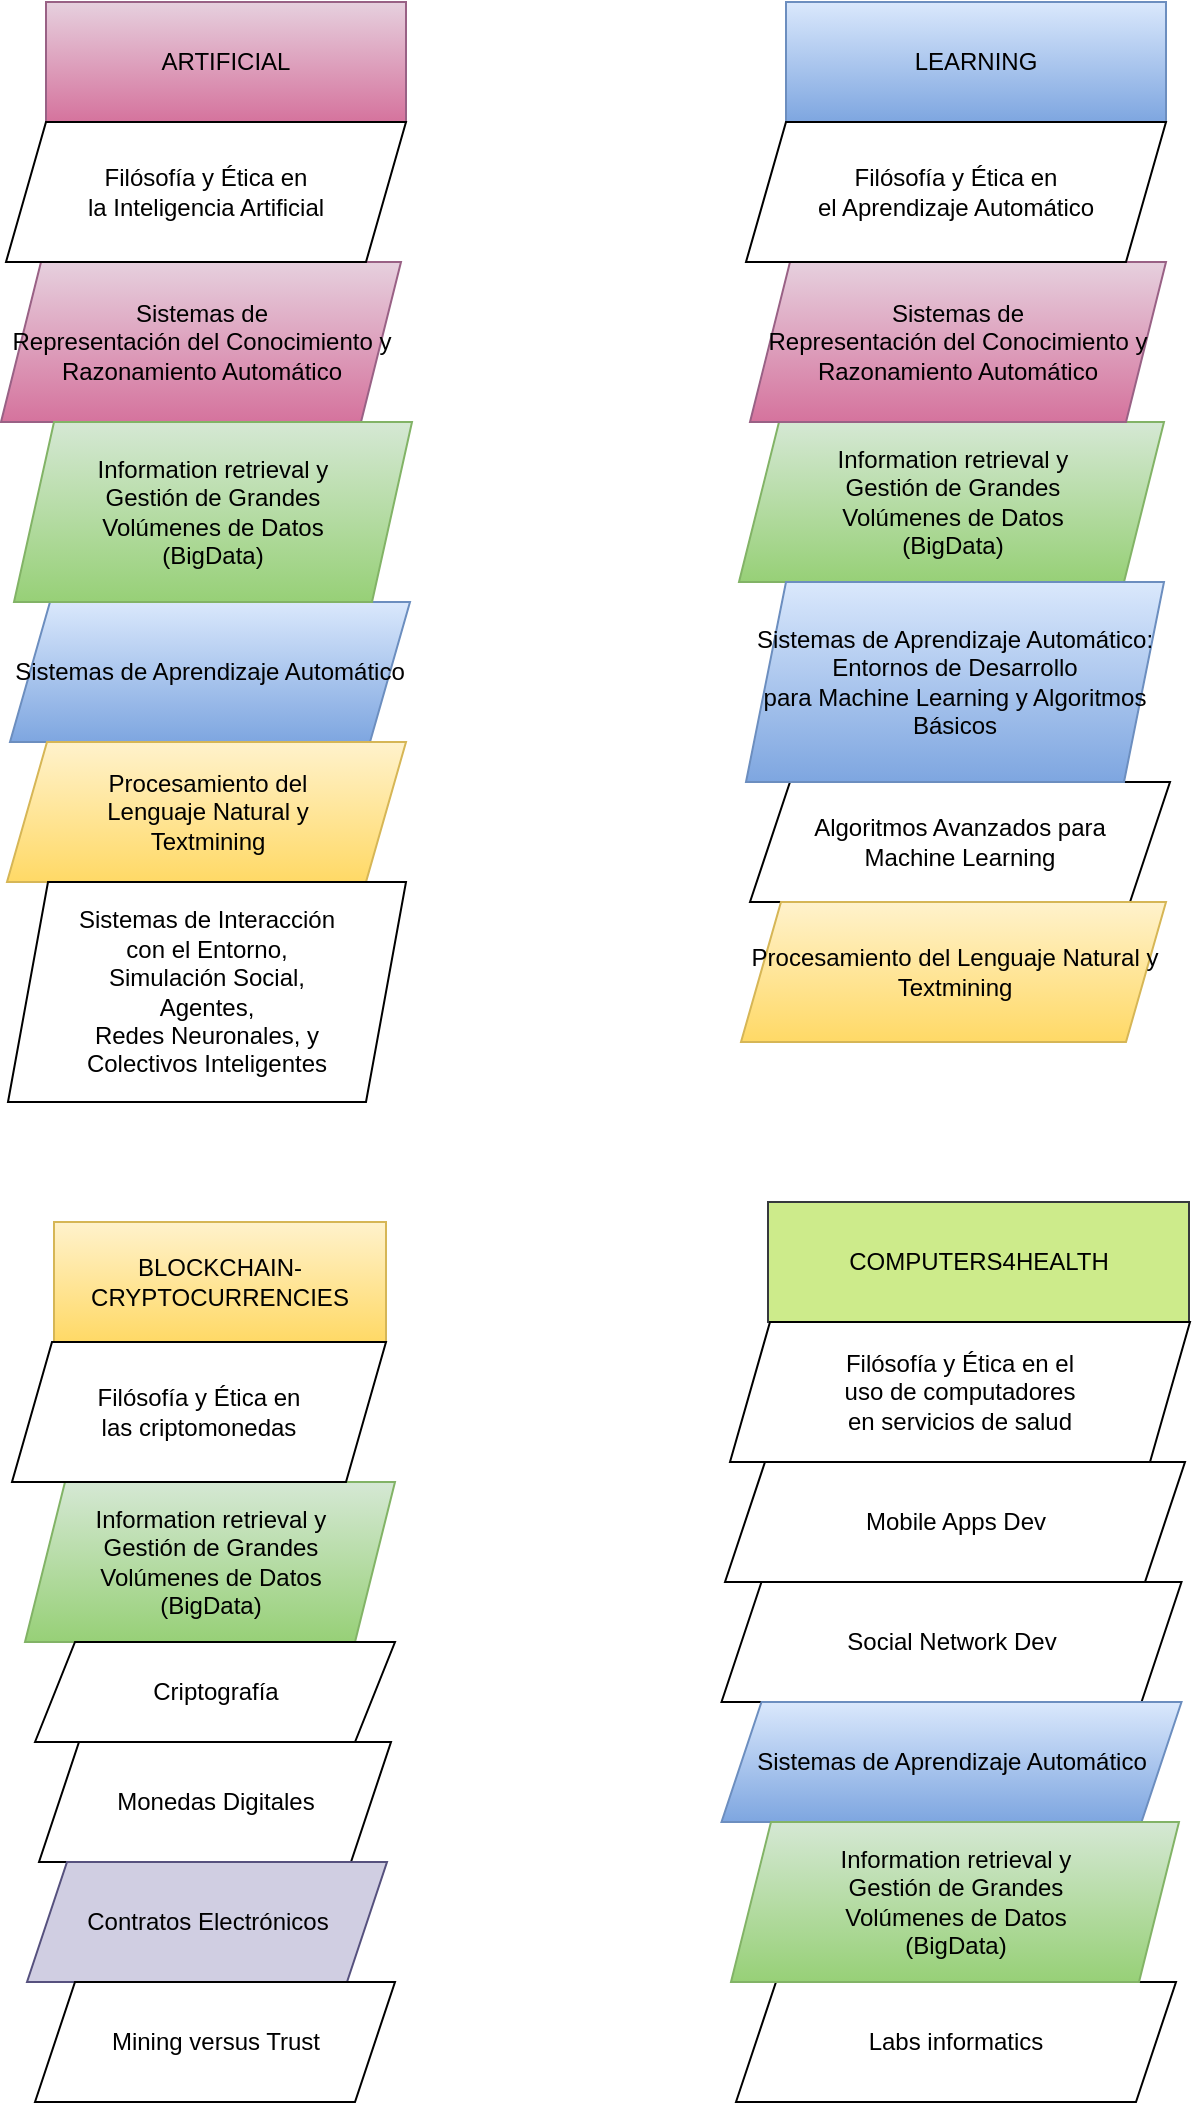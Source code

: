 <mxfile version="14.8.5" type="github">
  <diagram id="p7oysk6ndTNmlZGjdjdw" name="Page-1">
    <mxGraphModel dx="1422" dy="793" grid="1" gridSize="10" guides="1" tooltips="1" connect="1" arrows="1" fold="1" page="1" pageScale="1" pageWidth="827" pageHeight="1169" math="0" shadow="0">
      <root>
        <mxCell id="0" />
        <mxCell id="1" parent="0" />
        <mxCell id="ecHuSdsquGclo5wVPDqu-1" value="ARTIFICIAL" style="rounded=0;whiteSpace=wrap;html=1;gradientColor=#d5739d;fillColor=#e6d0de;strokeColor=#996185;" parent="1" vertex="1">
          <mxGeometry x="150" y="40" width="180" height="60" as="geometry" />
        </mxCell>
        <mxCell id="ecHuSdsquGclo5wVPDqu-2" value="&lt;div&gt;Sistemas de &lt;br&gt;&lt;/div&gt;&lt;div&gt;Representación del Conocimiento y &lt;br&gt;&lt;/div&gt;&lt;div&gt;Razonamiento Automático &lt;br&gt;&lt;/div&gt;" style="shape=parallelogram;perimeter=parallelogramPerimeter;whiteSpace=wrap;html=1;fixedSize=1;gradientColor=#d5739d;fillColor=#e6d0de;strokeColor=#996185;" parent="1" vertex="1">
          <mxGeometry x="127.5" y="170" width="200" height="80" as="geometry" />
        </mxCell>
        <mxCell id="F7p95SuBvXbChNVBSlAI-1" value="Sistemas de Aprendizaje Automático" style="shape=parallelogram;perimeter=parallelogramPerimeter;whiteSpace=wrap;html=1;fixedSize=1;gradientColor=#7ea6e0;fillColor=#dae8fc;strokeColor=#6c8ebf;" parent="1" vertex="1">
          <mxGeometry x="132" y="340" width="200" height="70" as="geometry" />
        </mxCell>
        <mxCell id="F7p95SuBvXbChNVBSlAI-3" value="&lt;div&gt;Procesamiento del&lt;/div&gt;&lt;div&gt; Lenguaje Natural y&lt;/div&gt;&lt;div&gt;Textmining&lt;br&gt;&lt;/div&gt;" style="shape=parallelogram;perimeter=parallelogramPerimeter;whiteSpace=wrap;html=1;fixedSize=1;gradientColor=#ffd966;fillColor=#fff2cc;strokeColor=#d6b656;" parent="1" vertex="1">
          <mxGeometry x="130.5" y="410" width="199.5" height="70" as="geometry" />
        </mxCell>
        <mxCell id="F7p95SuBvXbChNVBSlAI-4" value="&lt;div&gt;Sistemas de Interacción&lt;/div&gt;&lt;div&gt;con el Entorno,&lt;br&gt;&lt;/div&gt;&lt;div&gt;Simulación Social, &lt;br&gt;&lt;/div&gt;&lt;div&gt;Agentes, &lt;br&gt;&lt;/div&gt;&lt;div&gt;Redes Neuronales, y &lt;br&gt;&lt;/div&gt;&lt;div&gt;Colectivos Inteligentes&lt;br&gt;&lt;/div&gt;" style="shape=parallelogram;perimeter=parallelogramPerimeter;whiteSpace=wrap;html=1;fixedSize=1;" parent="1" vertex="1">
          <mxGeometry x="131" y="480" width="199" height="110" as="geometry" />
        </mxCell>
        <mxCell id="w5-nC1y-dMxMbd4l77DF-1" value="BLOCKCHAIN-CRYPTOCURRENCIES" style="rounded=0;whiteSpace=wrap;html=1;fillColor=#fff2cc;strokeColor=#d6b656;gradientColor=#ffd966;" parent="1" vertex="1">
          <mxGeometry x="154" y="650" width="166" height="60" as="geometry" />
        </mxCell>
        <mxCell id="w5-nC1y-dMxMbd4l77DF-2" value="&lt;div&gt;Information retrieval y&lt;br&gt;&lt;/div&gt;&lt;div&gt;Gestión de Grandes &lt;br&gt;&lt;/div&gt;&lt;div&gt;Volúmenes de Datos&lt;/div&gt;(BigData)" style="shape=parallelogram;perimeter=parallelogramPerimeter;whiteSpace=wrap;html=1;fixedSize=1;gradientColor=#97d077;fillColor=#d5e8d4;strokeColor=#82b366;" parent="1" vertex="1">
          <mxGeometry x="139.5" y="780" width="185" height="80" as="geometry" />
        </mxCell>
        <mxCell id="w5-nC1y-dMxMbd4l77DF-3" value="Criptografía" style="shape=parallelogram;perimeter=parallelogramPerimeter;whiteSpace=wrap;html=1;fixedSize=1;" parent="1" vertex="1">
          <mxGeometry x="144.5" y="860" width="180" height="50" as="geometry" />
        </mxCell>
        <mxCell id="w5-nC1y-dMxMbd4l77DF-8" value="Monedas Digitales" style="shape=parallelogram;perimeter=parallelogramPerimeter;whiteSpace=wrap;html=1;fixedSize=1;" parent="1" vertex="1">
          <mxGeometry x="146.5" y="910" width="176" height="60" as="geometry" />
        </mxCell>
        <mxCell id="w5-nC1y-dMxMbd4l77DF-9" value="Contratos Electrónicos" style="shape=parallelogram;perimeter=parallelogramPerimeter;whiteSpace=wrap;html=1;fixedSize=1;fillColor=#d0cee2;strokeColor=#56517e;" parent="1" vertex="1">
          <mxGeometry x="140.5" y="970" width="180" height="60" as="geometry" />
        </mxCell>
        <mxCell id="w5-nC1y-dMxMbd4l77DF-10" value="Mining versus Trust" style="shape=parallelogram;perimeter=parallelogramPerimeter;whiteSpace=wrap;html=1;fixedSize=1;" parent="1" vertex="1">
          <mxGeometry x="144.5" y="1030" width="180" height="60" as="geometry" />
        </mxCell>
        <mxCell id="w5-nC1y-dMxMbd4l77DF-12" value="LEARNING" style="rounded=0;whiteSpace=wrap;html=1;gradientColor=#7ea6e0;fillColor=#dae8fc;strokeColor=#6c8ebf;" parent="1" vertex="1">
          <mxGeometry x="520" y="40" width="190" height="60" as="geometry" />
        </mxCell>
        <mxCell id="w5-nC1y-dMxMbd4l77DF-14" value="&lt;div&gt;&lt;br&gt;&lt;/div&gt;&lt;div&gt;Information retrieval y &lt;br&gt;&lt;/div&gt;&lt;div&gt;Gestión de Grandes &lt;br&gt;&lt;/div&gt;&lt;div&gt;Volúmenes de Datos&lt;/div&gt;&lt;div&gt;(BigData)&lt;br&gt;&lt;/div&gt;&lt;div&gt;&lt;br&gt;&lt;/div&gt;" style="shape=parallelogram;perimeter=parallelogramPerimeter;whiteSpace=wrap;html=1;fixedSize=1;gradientColor=#97d077;fillColor=#d5e8d4;strokeColor=#82b366;" parent="1" vertex="1">
          <mxGeometry x="496.5" y="250" width="212.5" height="80" as="geometry" />
        </mxCell>
        <mxCell id="w5-nC1y-dMxMbd4l77DF-17" value="&lt;div&gt;&lt;br&gt;&lt;/div&gt;&lt;div&gt;Algoritmos Avanzados para &lt;br&gt;&lt;/div&gt;&lt;div&gt;Machine Learning&lt;/div&gt;&lt;div&gt;&lt;br&gt;&lt;/div&gt;" style="shape=parallelogram;perimeter=parallelogramPerimeter;whiteSpace=wrap;html=1;fixedSize=1;" parent="1" vertex="1">
          <mxGeometry x="502" y="430" width="210" height="60" as="geometry" />
        </mxCell>
        <mxCell id="w5-nC1y-dMxMbd4l77DF-18" value="&lt;div&gt;Sistemas de Aprendizaje Automático: &lt;br&gt;&lt;/div&gt;&lt;div&gt;Entornos de Desarrollo&lt;/div&gt;&lt;div&gt;para Machine Learning y Algoritmos Básicos&lt;br&gt;&lt;/div&gt;" style="shape=parallelogram;perimeter=parallelogramPerimeter;whiteSpace=wrap;html=1;fixedSize=1;gradientColor=#7ea6e0;fillColor=#dae8fc;strokeColor=#6c8ebf;" parent="1" vertex="1">
          <mxGeometry x="500" y="330" width="209" height="100" as="geometry" />
        </mxCell>
        <mxCell id="w5-nC1y-dMxMbd4l77DF-19" value="&lt;div&gt;Sistemas de &lt;br&gt;&lt;/div&gt;&lt;div&gt;Representación del Conocimiento y&lt;/div&gt;&lt;div&gt;Razonamiento Automático&lt;br&gt;&lt;/div&gt;" style="shape=parallelogram;perimeter=parallelogramPerimeter;whiteSpace=wrap;html=1;fixedSize=1;gradientColor=#d5739d;fillColor=#e6d0de;strokeColor=#996185;" parent="1" vertex="1">
          <mxGeometry x="502" y="170" width="208" height="80" as="geometry" />
        </mxCell>
        <mxCell id="w5-nC1y-dMxMbd4l77DF-20" value="&lt;div&gt;Procesamiento del Lenguaje Natural y&lt;/div&gt;&lt;div&gt;Textmining&lt;br&gt;&lt;/div&gt;" style="shape=parallelogram;perimeter=parallelogramPerimeter;whiteSpace=wrap;html=1;fixedSize=1;gradientColor=#ffd966;fillColor=#fff2cc;strokeColor=#d6b656;" parent="1" vertex="1">
          <mxGeometry x="497.5" y="490" width="212.5" height="70" as="geometry" />
        </mxCell>
        <mxCell id="6JA4XhRQ41o66r_8hxrZ-1" value="COMPUTERS4HEALTH" style="rounded=0;whiteSpace=wrap;html=1;fillColor=#cdeb8b;strokeColor=#36393d;" parent="1" vertex="1">
          <mxGeometry x="511" y="640" width="210.5" height="60" as="geometry" />
        </mxCell>
        <mxCell id="6JA4XhRQ41o66r_8hxrZ-2" value="Mobile Apps Dev" style="shape=parallelogram;perimeter=parallelogramPerimeter;whiteSpace=wrap;html=1;fixedSize=1;" parent="1" vertex="1">
          <mxGeometry x="489.5" y="770" width="230" height="60" as="geometry" />
        </mxCell>
        <mxCell id="6JA4XhRQ41o66r_8hxrZ-3" value="Social Network Dev" style="shape=parallelogram;perimeter=parallelogramPerimeter;whiteSpace=wrap;html=1;fixedSize=1;" parent="1" vertex="1">
          <mxGeometry x="487.75" y="830" width="230" height="60" as="geometry" />
        </mxCell>
        <mxCell id="6JA4XhRQ41o66r_8hxrZ-4" value="Sistemas de Aprendizaje Automático" style="shape=parallelogram;perimeter=parallelogramPerimeter;whiteSpace=wrap;html=1;fixedSize=1;gradientColor=#7ea6e0;fillColor=#dae8fc;strokeColor=#6c8ebf;" parent="1" vertex="1">
          <mxGeometry x="487.75" y="890" width="230" height="60" as="geometry" />
        </mxCell>
        <mxCell id="6JA4XhRQ41o66r_8hxrZ-7" value="Labs informatics" style="shape=parallelogram;perimeter=parallelogramPerimeter;whiteSpace=wrap;html=1;fixedSize=1;" parent="1" vertex="1">
          <mxGeometry x="495" y="1030" width="220" height="60" as="geometry" />
        </mxCell>
        <mxCell id="6JA4XhRQ41o66r_8hxrZ-8" value="&lt;div&gt;&lt;br&gt;&lt;/div&gt;&lt;div&gt;Information retrieval y&lt;br&gt;&lt;/div&gt;&lt;div&gt;Gestión de Grandes &lt;br&gt;&lt;/div&gt;&lt;div&gt;Volúmenes de Datos&lt;/div&gt;&lt;div&gt;(BigData)&lt;br&gt;&lt;/div&gt;&lt;div&gt;&lt;br&gt;&lt;/div&gt;" style="shape=parallelogram;perimeter=parallelogramPerimeter;whiteSpace=wrap;html=1;fixedSize=1;gradientColor=#97d077;fillColor=#d5e8d4;strokeColor=#82b366;" parent="1" vertex="1">
          <mxGeometry x="492.5" y="950" width="224" height="80" as="geometry" />
        </mxCell>
        <mxCell id="6JA4XhRQ41o66r_8hxrZ-11" value="&lt;div&gt;&lt;br&gt;&lt;/div&gt;&lt;div&gt;Information retrieval y&lt;br&gt;&lt;/div&gt;&lt;div&gt;Gestión de Grandes &lt;br&gt;&lt;/div&gt;&lt;div&gt;Volúmenes de Datos&lt;/div&gt;&lt;div&gt;(BigData)&lt;br&gt;&lt;/div&gt;&lt;div&gt;&lt;br&gt;&lt;/div&gt;" style="shape=parallelogram;perimeter=parallelogramPerimeter;whiteSpace=wrap;html=1;fixedSize=1;gradientColor=#97d077;fillColor=#d5e8d4;strokeColor=#82b366;" parent="1" vertex="1">
          <mxGeometry x="134" y="250" width="199" height="90" as="geometry" />
        </mxCell>
        <mxCell id="goHpozcBcwSDvARHjaSD-1" value="&lt;div&gt;Filósofía y Ética en&lt;/div&gt;&lt;div&gt;la Inteligencia Artificial&lt;br&gt;&lt;/div&gt;" style="shape=parallelogram;perimeter=parallelogramPerimeter;whiteSpace=wrap;html=1;fixedSize=1;" vertex="1" parent="1">
          <mxGeometry x="130" y="100" width="200" height="70" as="geometry" />
        </mxCell>
        <mxCell id="goHpozcBcwSDvARHjaSD-2" value="&lt;div&gt;Filósofía y Ética en&lt;/div&gt;&lt;div&gt;el Aprendizaje Automático&lt;br&gt;&lt;/div&gt;" style="shape=parallelogram;perimeter=parallelogramPerimeter;whiteSpace=wrap;html=1;fixedSize=1;" vertex="1" parent="1">
          <mxGeometry x="500" y="100" width="210" height="70" as="geometry" />
        </mxCell>
        <mxCell id="goHpozcBcwSDvARHjaSD-3" value="&lt;div&gt;Filósofía y Ética en&lt;/div&gt;&lt;div&gt;las criptomonedas&lt;br&gt;&lt;/div&gt;" style="shape=parallelogram;perimeter=parallelogramPerimeter;whiteSpace=wrap;html=1;fixedSize=1;" vertex="1" parent="1">
          <mxGeometry x="133" y="710" width="187" height="70" as="geometry" />
        </mxCell>
        <mxCell id="goHpozcBcwSDvARHjaSD-4" value="&lt;div&gt;Filósofía y Ética en el&lt;/div&gt;&lt;div&gt;uso de computadores &lt;br&gt;&lt;/div&gt;&lt;div&gt;en servicios de salud&lt;br&gt;&lt;/div&gt;" style="shape=parallelogram;perimeter=parallelogramPerimeter;whiteSpace=wrap;html=1;fixedSize=1;" vertex="1" parent="1">
          <mxGeometry x="492" y="700" width="230" height="70" as="geometry" />
        </mxCell>
      </root>
    </mxGraphModel>
  </diagram>
</mxfile>
